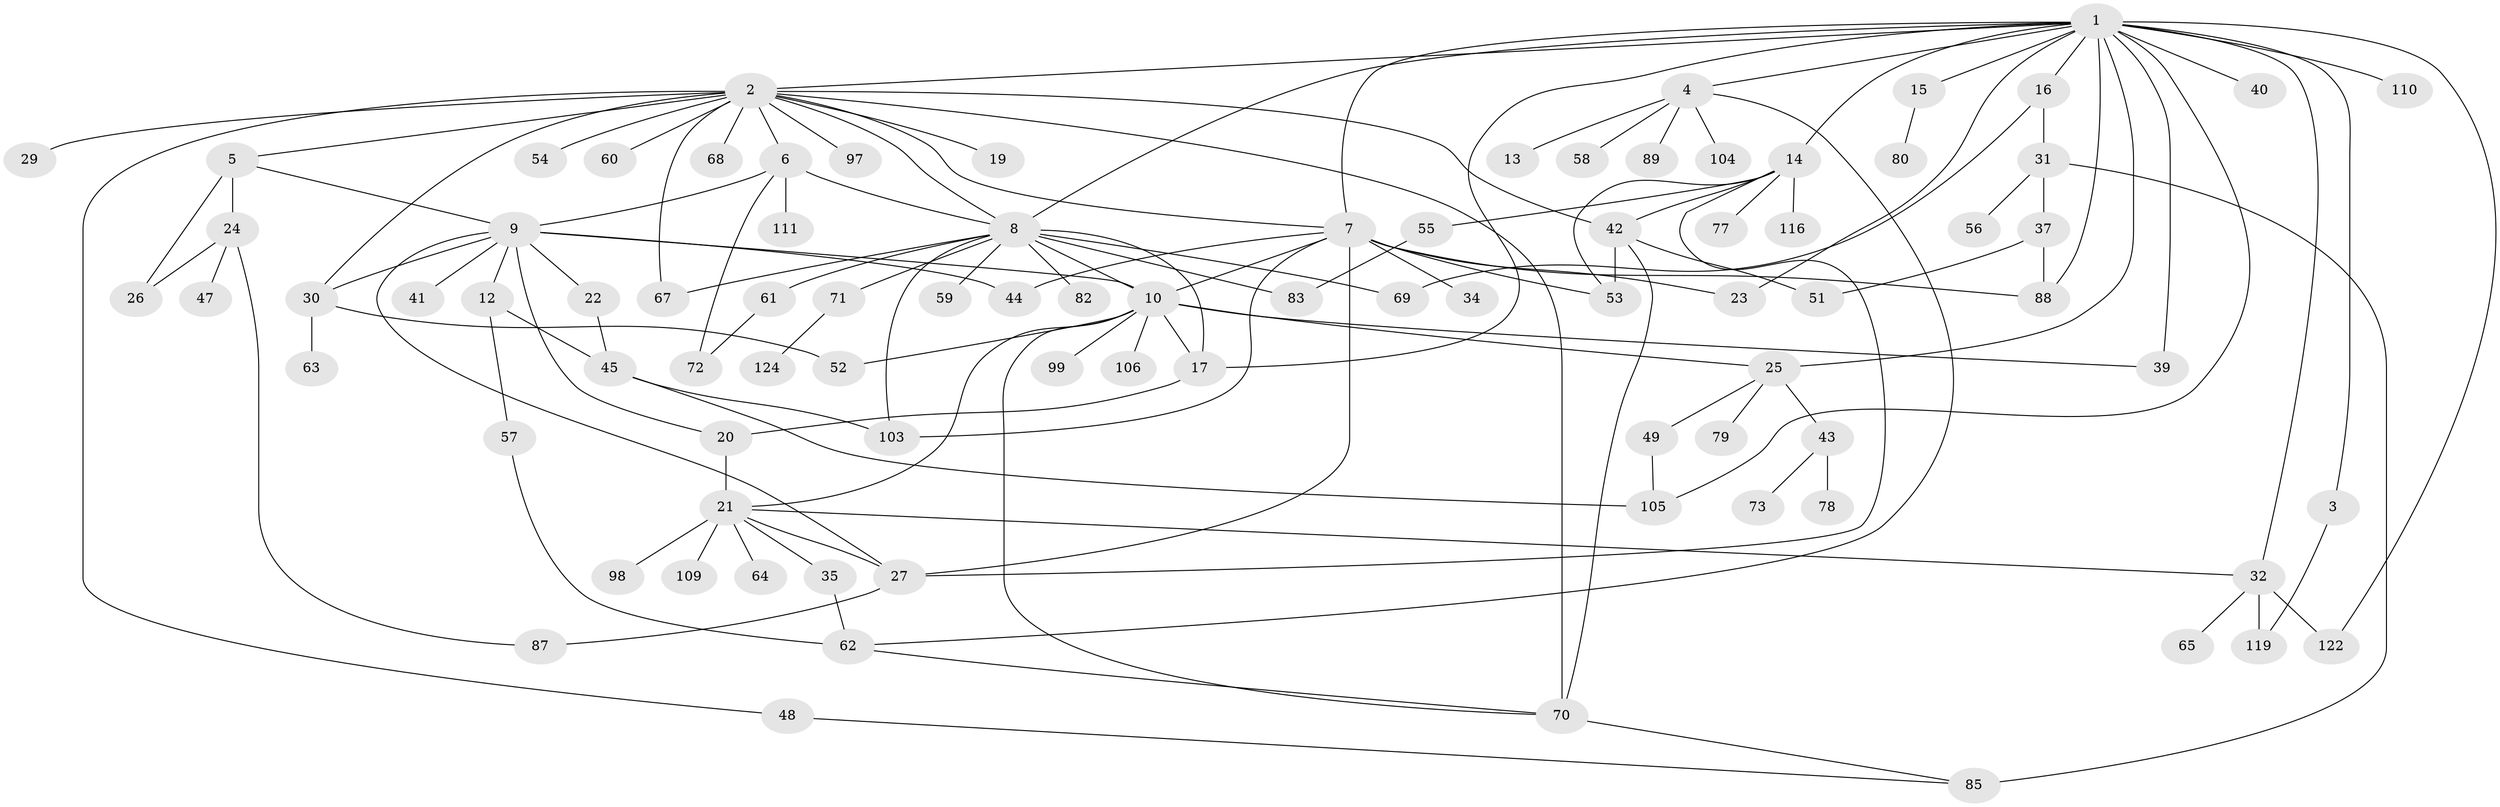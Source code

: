 // original degree distribution, {19: 0.007936507936507936, 16: 0.007936507936507936, 2: 0.30952380952380953, 6: 0.023809523809523808, 4: 0.05555555555555555, 5: 0.06349206349206349, 11: 0.007936507936507936, 12: 0.007936507936507936, 10: 0.007936507936507936, 7: 0.023809523809523808, 3: 0.0873015873015873, 1: 0.38095238095238093, 8: 0.015873015873015872}
// Generated by graph-tools (version 1.1) at 2025/18/03/04/25 18:18:02]
// undirected, 88 vertices, 133 edges
graph export_dot {
graph [start="1"]
  node [color=gray90,style=filled];
  1;
  2;
  3;
  4;
  5;
  6;
  7 [super="+102"];
  8 [super="+11+95+120+81+66"];
  9;
  10 [super="+18"];
  12;
  13;
  14;
  15 [super="+28"];
  16 [super="+74+36"];
  17 [super="+75"];
  19;
  20;
  21 [super="+84"];
  22;
  23;
  24 [super="+50"];
  25 [super="+46"];
  26;
  27 [super="+33"];
  29;
  30;
  31;
  32;
  34;
  35;
  37 [super="+38"];
  39;
  40;
  41;
  42;
  43 [super="+101"];
  44;
  45;
  47;
  48;
  49;
  51;
  52;
  53 [super="+92"];
  54;
  55;
  56;
  57;
  58;
  59 [super="+114"];
  60;
  61;
  62 [super="+86+76"];
  63;
  64;
  65;
  67;
  68;
  69;
  70 [super="+118"];
  71;
  72;
  73;
  77;
  78;
  79;
  80;
  82;
  83;
  85 [super="+91+121+115+125"];
  87;
  88 [super="+113"];
  89;
  97;
  98;
  99;
  103 [super="+112+107"];
  104;
  105;
  106;
  109;
  110;
  111;
  116;
  119;
  122;
  124;
  1 -- 2;
  1 -- 3;
  1 -- 4;
  1 -- 7;
  1 -- 14;
  1 -- 15;
  1 -- 16;
  1 -- 17;
  1 -- 23;
  1 -- 25 [weight=2];
  1 -- 32;
  1 -- 39;
  1 -- 40;
  1 -- 88;
  1 -- 105;
  1 -- 110;
  1 -- 122;
  1 -- 8;
  2 -- 5;
  2 -- 6;
  2 -- 7;
  2 -- 19;
  2 -- 29;
  2 -- 30;
  2 -- 42;
  2 -- 48;
  2 -- 54;
  2 -- 60;
  2 -- 67;
  2 -- 68;
  2 -- 70;
  2 -- 97;
  2 -- 8;
  3 -- 119;
  4 -- 13;
  4 -- 58;
  4 -- 62;
  4 -- 89;
  4 -- 104;
  5 -- 9;
  5 -- 24;
  5 -- 26;
  6 -- 8;
  6 -- 9;
  6 -- 72;
  6 -- 111;
  7 -- 23;
  7 -- 27;
  7 -- 34;
  7 -- 44;
  7 -- 53;
  7 -- 103;
  7 -- 88;
  7 -- 10;
  8 -- 69;
  8 -- 71;
  8 -- 82;
  8 -- 83;
  8 -- 103;
  8 -- 17 [weight=2];
  8 -- 59;
  8 -- 61;
  8 -- 67;
  8 -- 10;
  9 -- 10;
  9 -- 12;
  9 -- 20;
  9 -- 22;
  9 -- 27;
  9 -- 30;
  9 -- 41;
  9 -- 44;
  10 -- 21;
  10 -- 25;
  10 -- 39;
  10 -- 52;
  10 -- 17;
  10 -- 99;
  10 -- 106;
  10 -- 70;
  12 -- 45;
  12 -- 57;
  14 -- 42;
  14 -- 55;
  14 -- 77;
  14 -- 116;
  14 -- 53;
  14 -- 27;
  15 -- 80;
  16 -- 31;
  16 -- 69;
  17 -- 20;
  20 -- 21;
  21 -- 32;
  21 -- 35;
  21 -- 64;
  21 -- 98;
  21 -- 109;
  21 -- 27;
  22 -- 45;
  24 -- 26;
  24 -- 47;
  24 -- 87;
  25 -- 43;
  25 -- 49;
  25 -- 79;
  27 -- 87;
  30 -- 52;
  30 -- 63;
  31 -- 37;
  31 -- 56;
  31 -- 85 [weight=2];
  32 -- 65;
  32 -- 119;
  32 -- 122;
  35 -- 62;
  37 -- 51;
  37 -- 88;
  42 -- 51;
  42 -- 70;
  42 -- 53;
  43 -- 73;
  43 -- 78;
  45 -- 103;
  45 -- 105;
  48 -- 85;
  49 -- 105;
  55 -- 83;
  57 -- 62;
  61 -- 72;
  62 -- 70;
  70 -- 85;
  71 -- 124;
}
